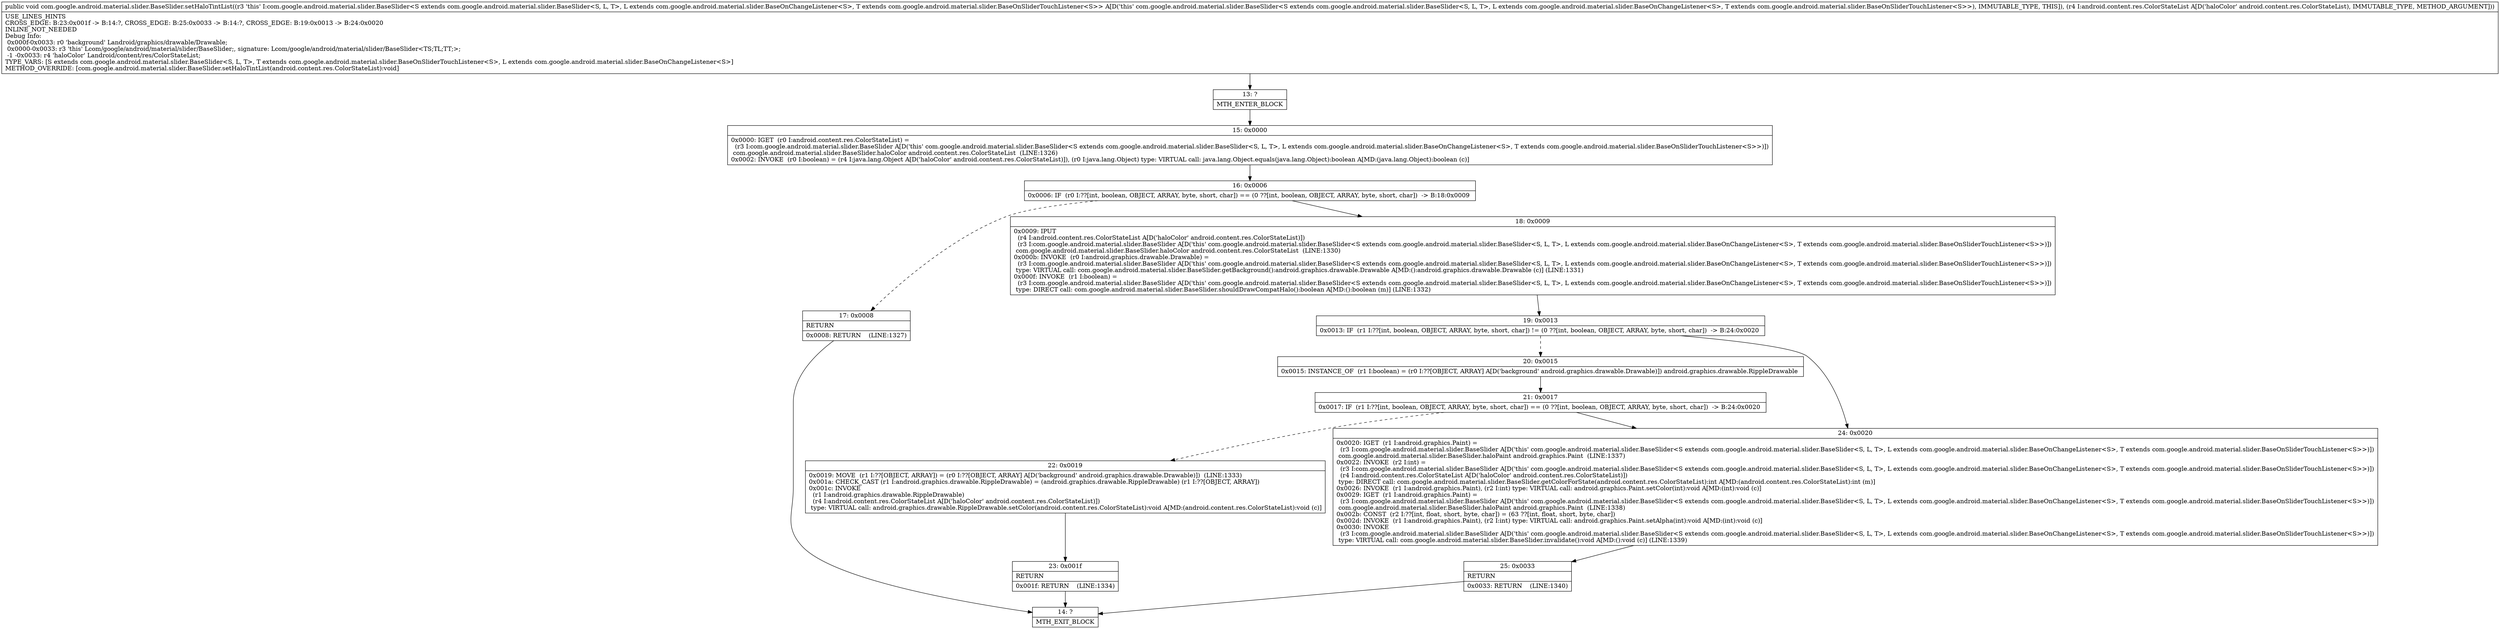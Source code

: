 digraph "CFG forcom.google.android.material.slider.BaseSlider.setHaloTintList(Landroid\/content\/res\/ColorStateList;)V" {
Node_13 [shape=record,label="{13\:\ ?|MTH_ENTER_BLOCK\l}"];
Node_15 [shape=record,label="{15\:\ 0x0000|0x0000: IGET  (r0 I:android.content.res.ColorStateList) = \l  (r3 I:com.google.android.material.slider.BaseSlider A[D('this' com.google.android.material.slider.BaseSlider\<S extends com.google.android.material.slider.BaseSlider\<S, L, T\>, L extends com.google.android.material.slider.BaseOnChangeListener\<S\>, T extends com.google.android.material.slider.BaseOnSliderTouchListener\<S\>\>)])\l com.google.android.material.slider.BaseSlider.haloColor android.content.res.ColorStateList  (LINE:1326)\l0x0002: INVOKE  (r0 I:boolean) = (r4 I:java.lang.Object A[D('haloColor' android.content.res.ColorStateList)]), (r0 I:java.lang.Object) type: VIRTUAL call: java.lang.Object.equals(java.lang.Object):boolean A[MD:(java.lang.Object):boolean (c)]\l}"];
Node_16 [shape=record,label="{16\:\ 0x0006|0x0006: IF  (r0 I:??[int, boolean, OBJECT, ARRAY, byte, short, char]) == (0 ??[int, boolean, OBJECT, ARRAY, byte, short, char])  \-\> B:18:0x0009 \l}"];
Node_17 [shape=record,label="{17\:\ 0x0008|RETURN\l|0x0008: RETURN    (LINE:1327)\l}"];
Node_14 [shape=record,label="{14\:\ ?|MTH_EXIT_BLOCK\l}"];
Node_18 [shape=record,label="{18\:\ 0x0009|0x0009: IPUT  \l  (r4 I:android.content.res.ColorStateList A[D('haloColor' android.content.res.ColorStateList)])\l  (r3 I:com.google.android.material.slider.BaseSlider A[D('this' com.google.android.material.slider.BaseSlider\<S extends com.google.android.material.slider.BaseSlider\<S, L, T\>, L extends com.google.android.material.slider.BaseOnChangeListener\<S\>, T extends com.google.android.material.slider.BaseOnSliderTouchListener\<S\>\>)])\l com.google.android.material.slider.BaseSlider.haloColor android.content.res.ColorStateList  (LINE:1330)\l0x000b: INVOKE  (r0 I:android.graphics.drawable.Drawable) = \l  (r3 I:com.google.android.material.slider.BaseSlider A[D('this' com.google.android.material.slider.BaseSlider\<S extends com.google.android.material.slider.BaseSlider\<S, L, T\>, L extends com.google.android.material.slider.BaseOnChangeListener\<S\>, T extends com.google.android.material.slider.BaseOnSliderTouchListener\<S\>\>)])\l type: VIRTUAL call: com.google.android.material.slider.BaseSlider.getBackground():android.graphics.drawable.Drawable A[MD:():android.graphics.drawable.Drawable (c)] (LINE:1331)\l0x000f: INVOKE  (r1 I:boolean) = \l  (r3 I:com.google.android.material.slider.BaseSlider A[D('this' com.google.android.material.slider.BaseSlider\<S extends com.google.android.material.slider.BaseSlider\<S, L, T\>, L extends com.google.android.material.slider.BaseOnChangeListener\<S\>, T extends com.google.android.material.slider.BaseOnSliderTouchListener\<S\>\>)])\l type: DIRECT call: com.google.android.material.slider.BaseSlider.shouldDrawCompatHalo():boolean A[MD:():boolean (m)] (LINE:1332)\l}"];
Node_19 [shape=record,label="{19\:\ 0x0013|0x0013: IF  (r1 I:??[int, boolean, OBJECT, ARRAY, byte, short, char]) != (0 ??[int, boolean, OBJECT, ARRAY, byte, short, char])  \-\> B:24:0x0020 \l}"];
Node_20 [shape=record,label="{20\:\ 0x0015|0x0015: INSTANCE_OF  (r1 I:boolean) = (r0 I:??[OBJECT, ARRAY] A[D('background' android.graphics.drawable.Drawable)]) android.graphics.drawable.RippleDrawable \l}"];
Node_21 [shape=record,label="{21\:\ 0x0017|0x0017: IF  (r1 I:??[int, boolean, OBJECT, ARRAY, byte, short, char]) == (0 ??[int, boolean, OBJECT, ARRAY, byte, short, char])  \-\> B:24:0x0020 \l}"];
Node_22 [shape=record,label="{22\:\ 0x0019|0x0019: MOVE  (r1 I:??[OBJECT, ARRAY]) = (r0 I:??[OBJECT, ARRAY] A[D('background' android.graphics.drawable.Drawable)])  (LINE:1333)\l0x001a: CHECK_CAST (r1 I:android.graphics.drawable.RippleDrawable) = (android.graphics.drawable.RippleDrawable) (r1 I:??[OBJECT, ARRAY]) \l0x001c: INVOKE  \l  (r1 I:android.graphics.drawable.RippleDrawable)\l  (r4 I:android.content.res.ColorStateList A[D('haloColor' android.content.res.ColorStateList)])\l type: VIRTUAL call: android.graphics.drawable.RippleDrawable.setColor(android.content.res.ColorStateList):void A[MD:(android.content.res.ColorStateList):void (c)]\l}"];
Node_23 [shape=record,label="{23\:\ 0x001f|RETURN\l|0x001f: RETURN    (LINE:1334)\l}"];
Node_24 [shape=record,label="{24\:\ 0x0020|0x0020: IGET  (r1 I:android.graphics.Paint) = \l  (r3 I:com.google.android.material.slider.BaseSlider A[D('this' com.google.android.material.slider.BaseSlider\<S extends com.google.android.material.slider.BaseSlider\<S, L, T\>, L extends com.google.android.material.slider.BaseOnChangeListener\<S\>, T extends com.google.android.material.slider.BaseOnSliderTouchListener\<S\>\>)])\l com.google.android.material.slider.BaseSlider.haloPaint android.graphics.Paint  (LINE:1337)\l0x0022: INVOKE  (r2 I:int) = \l  (r3 I:com.google.android.material.slider.BaseSlider A[D('this' com.google.android.material.slider.BaseSlider\<S extends com.google.android.material.slider.BaseSlider\<S, L, T\>, L extends com.google.android.material.slider.BaseOnChangeListener\<S\>, T extends com.google.android.material.slider.BaseOnSliderTouchListener\<S\>\>)])\l  (r4 I:android.content.res.ColorStateList A[D('haloColor' android.content.res.ColorStateList)])\l type: DIRECT call: com.google.android.material.slider.BaseSlider.getColorForState(android.content.res.ColorStateList):int A[MD:(android.content.res.ColorStateList):int (m)]\l0x0026: INVOKE  (r1 I:android.graphics.Paint), (r2 I:int) type: VIRTUAL call: android.graphics.Paint.setColor(int):void A[MD:(int):void (c)]\l0x0029: IGET  (r1 I:android.graphics.Paint) = \l  (r3 I:com.google.android.material.slider.BaseSlider A[D('this' com.google.android.material.slider.BaseSlider\<S extends com.google.android.material.slider.BaseSlider\<S, L, T\>, L extends com.google.android.material.slider.BaseOnChangeListener\<S\>, T extends com.google.android.material.slider.BaseOnSliderTouchListener\<S\>\>)])\l com.google.android.material.slider.BaseSlider.haloPaint android.graphics.Paint  (LINE:1338)\l0x002b: CONST  (r2 I:??[int, float, short, byte, char]) = (63 ??[int, float, short, byte, char]) \l0x002d: INVOKE  (r1 I:android.graphics.Paint), (r2 I:int) type: VIRTUAL call: android.graphics.Paint.setAlpha(int):void A[MD:(int):void (c)]\l0x0030: INVOKE  \l  (r3 I:com.google.android.material.slider.BaseSlider A[D('this' com.google.android.material.slider.BaseSlider\<S extends com.google.android.material.slider.BaseSlider\<S, L, T\>, L extends com.google.android.material.slider.BaseOnChangeListener\<S\>, T extends com.google.android.material.slider.BaseOnSliderTouchListener\<S\>\>)])\l type: VIRTUAL call: com.google.android.material.slider.BaseSlider.invalidate():void A[MD:():void (c)] (LINE:1339)\l}"];
Node_25 [shape=record,label="{25\:\ 0x0033|RETURN\l|0x0033: RETURN    (LINE:1340)\l}"];
MethodNode[shape=record,label="{public void com.google.android.material.slider.BaseSlider.setHaloTintList((r3 'this' I:com.google.android.material.slider.BaseSlider\<S extends com.google.android.material.slider.BaseSlider\<S, L, T\>, L extends com.google.android.material.slider.BaseOnChangeListener\<S\>, T extends com.google.android.material.slider.BaseOnSliderTouchListener\<S\>\> A[D('this' com.google.android.material.slider.BaseSlider\<S extends com.google.android.material.slider.BaseSlider\<S, L, T\>, L extends com.google.android.material.slider.BaseOnChangeListener\<S\>, T extends com.google.android.material.slider.BaseOnSliderTouchListener\<S\>\>), IMMUTABLE_TYPE, THIS]), (r4 I:android.content.res.ColorStateList A[D('haloColor' android.content.res.ColorStateList), IMMUTABLE_TYPE, METHOD_ARGUMENT]))  | USE_LINES_HINTS\lCROSS_EDGE: B:23:0x001f \-\> B:14:?, CROSS_EDGE: B:25:0x0033 \-\> B:14:?, CROSS_EDGE: B:19:0x0013 \-\> B:24:0x0020\lINLINE_NOT_NEEDED\lDebug Info:\l  0x000f\-0x0033: r0 'background' Landroid\/graphics\/drawable\/Drawable;\l  0x0000\-0x0033: r3 'this' Lcom\/google\/android\/material\/slider\/BaseSlider;, signature: Lcom\/google\/android\/material\/slider\/BaseSlider\<TS;TL;TT;\>;\l  \-1 \-0x0033: r4 'haloColor' Landroid\/content\/res\/ColorStateList;\lTYPE_VARS: [S extends com.google.android.material.slider.BaseSlider\<S, L, T\>, T extends com.google.android.material.slider.BaseOnSliderTouchListener\<S\>, L extends com.google.android.material.slider.BaseOnChangeListener\<S\>]\lMETHOD_OVERRIDE: [com.google.android.material.slider.BaseSlider.setHaloTintList(android.content.res.ColorStateList):void]\l}"];
MethodNode -> Node_13;Node_13 -> Node_15;
Node_15 -> Node_16;
Node_16 -> Node_17[style=dashed];
Node_16 -> Node_18;
Node_17 -> Node_14;
Node_18 -> Node_19;
Node_19 -> Node_20[style=dashed];
Node_19 -> Node_24;
Node_20 -> Node_21;
Node_21 -> Node_22[style=dashed];
Node_21 -> Node_24;
Node_22 -> Node_23;
Node_23 -> Node_14;
Node_24 -> Node_25;
Node_25 -> Node_14;
}

